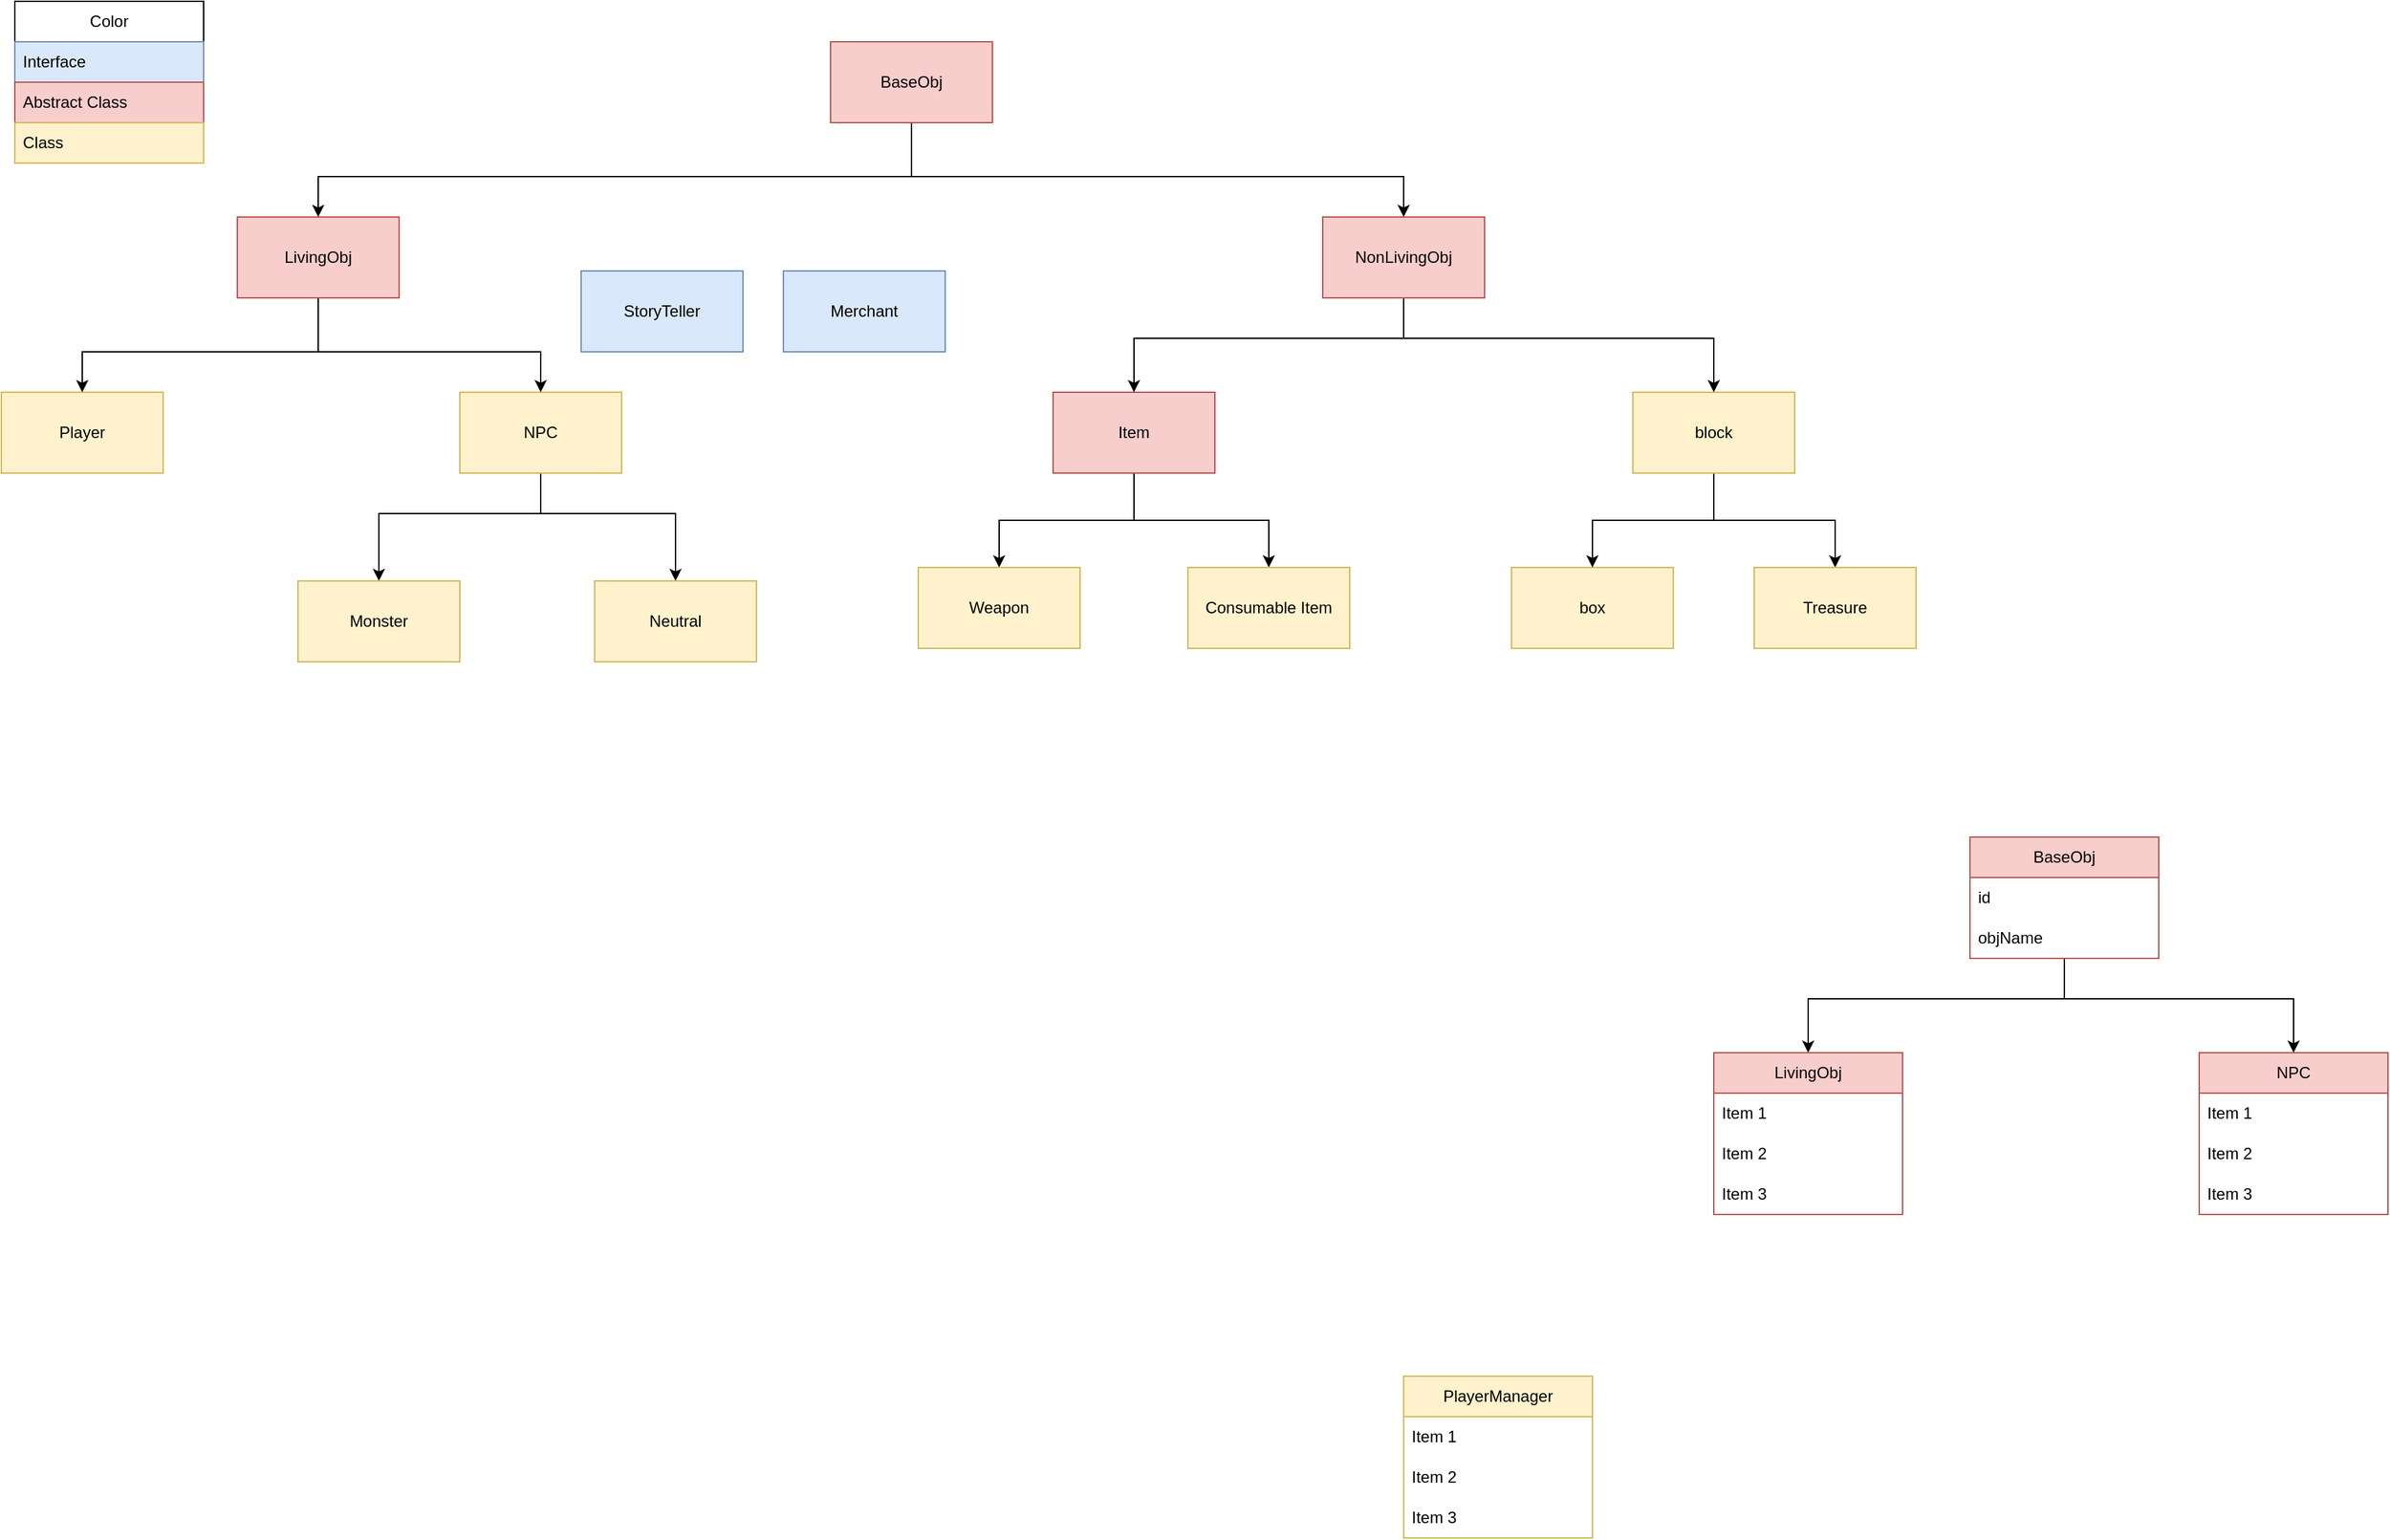 <mxfile version="25.0.2">
  <diagram name="Page-1" id="DDLZ6jrAf0ivfyf_pAfU">
    <mxGraphModel dx="2935" dy="1840" grid="1" gridSize="10" guides="1" tooltips="1" connect="1" arrows="1" fold="1" page="1" pageScale="1" pageWidth="850" pageHeight="1100" math="0" shadow="0">
      <root>
        <mxCell id="0" />
        <mxCell id="1" parent="0" />
        <mxCell id="SOv-WeR4spH_BK_9IkAW-13" style="edgeStyle=orthogonalEdgeStyle;rounded=0;orthogonalLoop=1;jettySize=auto;html=1;entryX=0.5;entryY=0;entryDx=0;entryDy=0;" edge="1" parent="1" source="SOv-WeR4spH_BK_9IkAW-1" target="SOv-WeR4spH_BK_9IkAW-5">
          <mxGeometry relative="1" as="geometry">
            <Array as="points">
              <mxPoint x="370" y="240" />
              <mxPoint x="180" y="240" />
            </Array>
          </mxGeometry>
        </mxCell>
        <mxCell id="SOv-WeR4spH_BK_9IkAW-14" style="edgeStyle=orthogonalEdgeStyle;rounded=0;orthogonalLoop=1;jettySize=auto;html=1;entryX=0.5;entryY=0;entryDx=0;entryDy=0;" edge="1" parent="1" source="SOv-WeR4spH_BK_9IkAW-1" target="SOv-WeR4spH_BK_9IkAW-9">
          <mxGeometry relative="1" as="geometry">
            <Array as="points">
              <mxPoint x="370" y="240" />
              <mxPoint x="540" y="240" />
            </Array>
          </mxGeometry>
        </mxCell>
        <mxCell id="SOv-WeR4spH_BK_9IkAW-1" value="BaseObj" style="swimlane;fontStyle=0;childLayout=stackLayout;horizontal=1;startSize=30;horizontalStack=0;resizeParent=1;resizeParentMax=0;resizeLast=0;collapsible=1;marginBottom=0;whiteSpace=wrap;html=1;fillColor=#f8cecc;strokeColor=#b85450;" vertex="1" parent="1">
          <mxGeometry x="300" y="120" width="140" height="90" as="geometry" />
        </mxCell>
        <mxCell id="SOv-WeR4spH_BK_9IkAW-2" value="id" style="text;strokeColor=none;fillColor=none;align=left;verticalAlign=middle;spacingLeft=4;spacingRight=4;overflow=hidden;points=[[0,0.5],[1,0.5]];portConstraint=eastwest;rotatable=0;whiteSpace=wrap;html=1;" vertex="1" parent="SOv-WeR4spH_BK_9IkAW-1">
          <mxGeometry y="30" width="140" height="30" as="geometry" />
        </mxCell>
        <mxCell id="SOv-WeR4spH_BK_9IkAW-3" value="objName" style="text;strokeColor=none;fillColor=none;align=left;verticalAlign=middle;spacingLeft=4;spacingRight=4;overflow=hidden;points=[[0,0.5],[1,0.5]];portConstraint=eastwest;rotatable=0;whiteSpace=wrap;html=1;" vertex="1" parent="SOv-WeR4spH_BK_9IkAW-1">
          <mxGeometry y="60" width="140" height="30" as="geometry" />
        </mxCell>
        <mxCell id="SOv-WeR4spH_BK_9IkAW-5" value="LivingObj" style="swimlane;fontStyle=0;childLayout=stackLayout;horizontal=1;startSize=30;horizontalStack=0;resizeParent=1;resizeParentMax=0;resizeLast=0;collapsible=1;marginBottom=0;whiteSpace=wrap;html=1;fillColor=#f8cecc;strokeColor=#b85450;" vertex="1" parent="1">
          <mxGeometry x="110" y="280" width="140" height="120" as="geometry" />
        </mxCell>
        <mxCell id="SOv-WeR4spH_BK_9IkAW-6" value="Item 1" style="text;strokeColor=none;fillColor=none;align=left;verticalAlign=middle;spacingLeft=4;spacingRight=4;overflow=hidden;points=[[0,0.5],[1,0.5]];portConstraint=eastwest;rotatable=0;whiteSpace=wrap;html=1;" vertex="1" parent="SOv-WeR4spH_BK_9IkAW-5">
          <mxGeometry y="30" width="140" height="30" as="geometry" />
        </mxCell>
        <mxCell id="SOv-WeR4spH_BK_9IkAW-7" value="Item 2" style="text;strokeColor=none;fillColor=none;align=left;verticalAlign=middle;spacingLeft=4;spacingRight=4;overflow=hidden;points=[[0,0.5],[1,0.5]];portConstraint=eastwest;rotatable=0;whiteSpace=wrap;html=1;" vertex="1" parent="SOv-WeR4spH_BK_9IkAW-5">
          <mxGeometry y="60" width="140" height="30" as="geometry" />
        </mxCell>
        <mxCell id="SOv-WeR4spH_BK_9IkAW-8" value="Item 3" style="text;strokeColor=none;fillColor=none;align=left;verticalAlign=middle;spacingLeft=4;spacingRight=4;overflow=hidden;points=[[0,0.5],[1,0.5]];portConstraint=eastwest;rotatable=0;whiteSpace=wrap;html=1;" vertex="1" parent="SOv-WeR4spH_BK_9IkAW-5">
          <mxGeometry y="90" width="140" height="30" as="geometry" />
        </mxCell>
        <mxCell id="SOv-WeR4spH_BK_9IkAW-9" value="NPC" style="swimlane;fontStyle=0;childLayout=stackLayout;horizontal=1;startSize=30;horizontalStack=0;resizeParent=1;resizeParentMax=0;resizeLast=0;collapsible=1;marginBottom=0;whiteSpace=wrap;html=1;fillColor=#f8cecc;strokeColor=#b85450;" vertex="1" parent="1">
          <mxGeometry x="470" y="280" width="140" height="120" as="geometry" />
        </mxCell>
        <mxCell id="SOv-WeR4spH_BK_9IkAW-10" value="Item 1" style="text;strokeColor=none;fillColor=none;align=left;verticalAlign=middle;spacingLeft=4;spacingRight=4;overflow=hidden;points=[[0,0.5],[1,0.5]];portConstraint=eastwest;rotatable=0;whiteSpace=wrap;html=1;" vertex="1" parent="SOv-WeR4spH_BK_9IkAW-9">
          <mxGeometry y="30" width="140" height="30" as="geometry" />
        </mxCell>
        <mxCell id="SOv-WeR4spH_BK_9IkAW-11" value="Item 2" style="text;strokeColor=none;fillColor=none;align=left;verticalAlign=middle;spacingLeft=4;spacingRight=4;overflow=hidden;points=[[0,0.5],[1,0.5]];portConstraint=eastwest;rotatable=0;whiteSpace=wrap;html=1;" vertex="1" parent="SOv-WeR4spH_BK_9IkAW-9">
          <mxGeometry y="60" width="140" height="30" as="geometry" />
        </mxCell>
        <mxCell id="SOv-WeR4spH_BK_9IkAW-12" value="Item 3" style="text;strokeColor=none;fillColor=none;align=left;verticalAlign=middle;spacingLeft=4;spacingRight=4;overflow=hidden;points=[[0,0.5],[1,0.5]];portConstraint=eastwest;rotatable=0;whiteSpace=wrap;html=1;" vertex="1" parent="SOv-WeR4spH_BK_9IkAW-9">
          <mxGeometry y="90" width="140" height="30" as="geometry" />
        </mxCell>
        <mxCell id="SOv-WeR4spH_BK_9IkAW-15" value="PlayerManager" style="swimlane;fontStyle=0;childLayout=stackLayout;horizontal=1;startSize=30;horizontalStack=0;resizeParent=1;resizeParentMax=0;resizeLast=0;collapsible=1;marginBottom=0;whiteSpace=wrap;html=1;fillColor=#fff2cc;strokeColor=#d6b656;" vertex="1" parent="1">
          <mxGeometry x="-120" y="520" width="140" height="120" as="geometry" />
        </mxCell>
        <mxCell id="SOv-WeR4spH_BK_9IkAW-16" value="Item 1" style="text;strokeColor=none;fillColor=none;align=left;verticalAlign=middle;spacingLeft=4;spacingRight=4;overflow=hidden;points=[[0,0.5],[1,0.5]];portConstraint=eastwest;rotatable=0;whiteSpace=wrap;html=1;" vertex="1" parent="SOv-WeR4spH_BK_9IkAW-15">
          <mxGeometry y="30" width="140" height="30" as="geometry" />
        </mxCell>
        <mxCell id="SOv-WeR4spH_BK_9IkAW-17" value="Item 2" style="text;strokeColor=none;fillColor=none;align=left;verticalAlign=middle;spacingLeft=4;spacingRight=4;overflow=hidden;points=[[0,0.5],[1,0.5]];portConstraint=eastwest;rotatable=0;whiteSpace=wrap;html=1;" vertex="1" parent="SOv-WeR4spH_BK_9IkAW-15">
          <mxGeometry y="60" width="140" height="30" as="geometry" />
        </mxCell>
        <mxCell id="SOv-WeR4spH_BK_9IkAW-18" value="Item 3" style="text;strokeColor=none;fillColor=none;align=left;verticalAlign=middle;spacingLeft=4;spacingRight=4;overflow=hidden;points=[[0,0.5],[1,0.5]];portConstraint=eastwest;rotatable=0;whiteSpace=wrap;html=1;" vertex="1" parent="SOv-WeR4spH_BK_9IkAW-15">
          <mxGeometry y="90" width="140" height="30" as="geometry" />
        </mxCell>
        <mxCell id="SOv-WeR4spH_BK_9IkAW-19" value="Player" style="rounded=0;whiteSpace=wrap;html=1;fillColor=#fff2cc;strokeColor=#d6b656;" vertex="1" parent="1">
          <mxGeometry x="-1160" y="-210" width="120" height="60" as="geometry" />
        </mxCell>
        <mxCell id="SOv-WeR4spH_BK_9IkAW-46" style="edgeStyle=orthogonalEdgeStyle;rounded=0;orthogonalLoop=1;jettySize=auto;html=1;entryX=0.5;entryY=0;entryDx=0;entryDy=0;" edge="1" parent="1" source="SOv-WeR4spH_BK_9IkAW-20" target="SOv-WeR4spH_BK_9IkAW-41">
          <mxGeometry relative="1" as="geometry">
            <Array as="points">
              <mxPoint x="-760" y="-120" />
              <mxPoint x="-880" y="-120" />
            </Array>
          </mxGeometry>
        </mxCell>
        <mxCell id="SOv-WeR4spH_BK_9IkAW-47" style="edgeStyle=orthogonalEdgeStyle;rounded=0;orthogonalLoop=1;jettySize=auto;html=1;entryX=0.5;entryY=0;entryDx=0;entryDy=0;" edge="1" parent="1" source="SOv-WeR4spH_BK_9IkAW-20" target="SOv-WeR4spH_BK_9IkAW-42">
          <mxGeometry relative="1" as="geometry">
            <Array as="points">
              <mxPoint x="-760" y="-120" />
              <mxPoint x="-660" y="-120" />
            </Array>
          </mxGeometry>
        </mxCell>
        <mxCell id="SOv-WeR4spH_BK_9IkAW-20" value="NPC" style="rounded=0;whiteSpace=wrap;html=1;fillColor=#fff2cc;strokeColor=#d6b656;" vertex="1" parent="1">
          <mxGeometry x="-820" y="-210" width="120" height="60" as="geometry" />
        </mxCell>
        <mxCell id="SOv-WeR4spH_BK_9IkAW-21" value="box" style="rounded=0;whiteSpace=wrap;html=1;fillColor=#fff2cc;strokeColor=#d6b656;" vertex="1" parent="1">
          <mxGeometry x="-40" y="-80" width="120" height="60" as="geometry" />
        </mxCell>
        <mxCell id="SOv-WeR4spH_BK_9IkAW-25" style="edgeStyle=orthogonalEdgeStyle;rounded=0;orthogonalLoop=1;jettySize=auto;html=1;entryX=0.5;entryY=0;entryDx=0;entryDy=0;" edge="1" parent="1" source="SOv-WeR4spH_BK_9IkAW-22" target="SOv-WeR4spH_BK_9IkAW-23">
          <mxGeometry relative="1" as="geometry" />
        </mxCell>
        <mxCell id="SOv-WeR4spH_BK_9IkAW-26" style="edgeStyle=orthogonalEdgeStyle;rounded=0;orthogonalLoop=1;jettySize=auto;html=1;entryX=0.5;entryY=0;entryDx=0;entryDy=0;" edge="1" parent="1" source="SOv-WeR4spH_BK_9IkAW-22" target="SOv-WeR4spH_BK_9IkAW-24">
          <mxGeometry relative="1" as="geometry" />
        </mxCell>
        <mxCell id="SOv-WeR4spH_BK_9IkAW-22" value="Item" style="rounded=0;whiteSpace=wrap;html=1;fillColor=#f8cecc;strokeColor=#b85450;" vertex="1" parent="1">
          <mxGeometry x="-380" y="-210" width="120" height="60" as="geometry" />
        </mxCell>
        <mxCell id="SOv-WeR4spH_BK_9IkAW-23" value="Weapon" style="rounded=0;whiteSpace=wrap;html=1;fillColor=#fff2cc;strokeColor=#d6b656;" vertex="1" parent="1">
          <mxGeometry x="-480" y="-80" width="120" height="60" as="geometry" />
        </mxCell>
        <mxCell id="SOv-WeR4spH_BK_9IkAW-24" value="Consumable Item" style="rounded=0;whiteSpace=wrap;html=1;fillColor=#fff2cc;strokeColor=#d6b656;" vertex="1" parent="1">
          <mxGeometry x="-280" y="-80" width="120" height="60" as="geometry" />
        </mxCell>
        <mxCell id="SOv-WeR4spH_BK_9IkAW-39" style="edgeStyle=orthogonalEdgeStyle;rounded=0;orthogonalLoop=1;jettySize=auto;html=1;entryX=0.5;entryY=0;entryDx=0;entryDy=0;" edge="1" parent="1" source="SOv-WeR4spH_BK_9IkAW-27" target="SOv-WeR4spH_BK_9IkAW-21">
          <mxGeometry relative="1" as="geometry" />
        </mxCell>
        <mxCell id="SOv-WeR4spH_BK_9IkAW-40" style="edgeStyle=orthogonalEdgeStyle;rounded=0;orthogonalLoop=1;jettySize=auto;html=1;entryX=0.5;entryY=0;entryDx=0;entryDy=0;" edge="1" parent="1" source="SOv-WeR4spH_BK_9IkAW-27" target="SOv-WeR4spH_BK_9IkAW-28">
          <mxGeometry relative="1" as="geometry" />
        </mxCell>
        <mxCell id="SOv-WeR4spH_BK_9IkAW-27" value="block" style="rounded=0;whiteSpace=wrap;html=1;fillColor=#fff2cc;strokeColor=#d6b656;" vertex="1" parent="1">
          <mxGeometry x="50" y="-210" width="120" height="60" as="geometry" />
        </mxCell>
        <mxCell id="SOv-WeR4spH_BK_9IkAW-28" value="Treasure" style="rounded=0;whiteSpace=wrap;html=1;fillColor=#fff2cc;strokeColor=#d6b656;" vertex="1" parent="1">
          <mxGeometry x="140" y="-80" width="120" height="60" as="geometry" />
        </mxCell>
        <mxCell id="SOv-WeR4spH_BK_9IkAW-34" style="edgeStyle=orthogonalEdgeStyle;rounded=0;orthogonalLoop=1;jettySize=auto;html=1;entryX=0.5;entryY=0;entryDx=0;entryDy=0;" edge="1" parent="1" source="SOv-WeR4spH_BK_9IkAW-29" target="SOv-WeR4spH_BK_9IkAW-30">
          <mxGeometry relative="1" as="geometry">
            <Array as="points">
              <mxPoint x="-485" y="-370" />
              <mxPoint x="-925" y="-370" />
            </Array>
          </mxGeometry>
        </mxCell>
        <mxCell id="SOv-WeR4spH_BK_9IkAW-35" style="edgeStyle=orthogonalEdgeStyle;rounded=0;orthogonalLoop=1;jettySize=auto;html=1;entryX=0.5;entryY=0;entryDx=0;entryDy=0;" edge="1" parent="1" source="SOv-WeR4spH_BK_9IkAW-29" target="SOv-WeR4spH_BK_9IkAW-31">
          <mxGeometry relative="1" as="geometry">
            <Array as="points">
              <mxPoint x="-485" y="-370" />
              <mxPoint x="-120" y="-370" />
            </Array>
          </mxGeometry>
        </mxCell>
        <mxCell id="SOv-WeR4spH_BK_9IkAW-29" value="BaseObj" style="rounded=0;whiteSpace=wrap;html=1;fillColor=#f8cecc;strokeColor=#b85450;" vertex="1" parent="1">
          <mxGeometry x="-545" y="-470" width="120" height="60" as="geometry" />
        </mxCell>
        <mxCell id="SOv-WeR4spH_BK_9IkAW-32" style="edgeStyle=orthogonalEdgeStyle;rounded=0;orthogonalLoop=1;jettySize=auto;html=1;entryX=0.5;entryY=0;entryDx=0;entryDy=0;" edge="1" parent="1" source="SOv-WeR4spH_BK_9IkAW-30" target="SOv-WeR4spH_BK_9IkAW-19">
          <mxGeometry relative="1" as="geometry">
            <Array as="points">
              <mxPoint x="-925" y="-240" />
              <mxPoint x="-1100" y="-240" />
            </Array>
          </mxGeometry>
        </mxCell>
        <mxCell id="SOv-WeR4spH_BK_9IkAW-33" style="edgeStyle=orthogonalEdgeStyle;rounded=0;orthogonalLoop=1;jettySize=auto;html=1;entryX=0.5;entryY=0;entryDx=0;entryDy=0;" edge="1" parent="1" source="SOv-WeR4spH_BK_9IkAW-30" target="SOv-WeR4spH_BK_9IkAW-20">
          <mxGeometry relative="1" as="geometry">
            <Array as="points">
              <mxPoint x="-925" y="-240" />
              <mxPoint x="-760" y="-240" />
            </Array>
          </mxGeometry>
        </mxCell>
        <mxCell id="SOv-WeR4spH_BK_9IkAW-30" value="LivingObj" style="rounded=0;whiteSpace=wrap;html=1;fillColor=#f8cecc;strokeColor=#b85450;" vertex="1" parent="1">
          <mxGeometry x="-985" y="-340" width="120" height="60" as="geometry" />
        </mxCell>
        <mxCell id="SOv-WeR4spH_BK_9IkAW-37" style="edgeStyle=orthogonalEdgeStyle;rounded=0;orthogonalLoop=1;jettySize=auto;html=1;entryX=0.5;entryY=0;entryDx=0;entryDy=0;" edge="1" parent="1" source="SOv-WeR4spH_BK_9IkAW-31" target="SOv-WeR4spH_BK_9IkAW-22">
          <mxGeometry relative="1" as="geometry">
            <Array as="points">
              <mxPoint x="-120" y="-250" />
              <mxPoint x="-320" y="-250" />
            </Array>
          </mxGeometry>
        </mxCell>
        <mxCell id="SOv-WeR4spH_BK_9IkAW-38" style="edgeStyle=orthogonalEdgeStyle;rounded=0;orthogonalLoop=1;jettySize=auto;html=1;entryX=0.5;entryY=0;entryDx=0;entryDy=0;" edge="1" parent="1" source="SOv-WeR4spH_BK_9IkAW-31" target="SOv-WeR4spH_BK_9IkAW-27">
          <mxGeometry relative="1" as="geometry">
            <Array as="points">
              <mxPoint x="-120" y="-250" />
              <mxPoint x="110" y="-250" />
            </Array>
          </mxGeometry>
        </mxCell>
        <mxCell id="SOv-WeR4spH_BK_9IkAW-31" value="NonLivingObj" style="rounded=0;whiteSpace=wrap;html=1;fillColor=#f8cecc;strokeColor=#b85450;" vertex="1" parent="1">
          <mxGeometry x="-180" y="-340" width="120" height="60" as="geometry" />
        </mxCell>
        <mxCell id="SOv-WeR4spH_BK_9IkAW-41" value="Monster" style="rounded=0;whiteSpace=wrap;html=1;fillColor=#fff2cc;strokeColor=#d6b656;" vertex="1" parent="1">
          <mxGeometry x="-940" y="-70" width="120" height="60" as="geometry" />
        </mxCell>
        <mxCell id="SOv-WeR4spH_BK_9IkAW-42" value="Neutral" style="rounded=0;whiteSpace=wrap;html=1;fillColor=#fff2cc;strokeColor=#d6b656;" vertex="1" parent="1">
          <mxGeometry x="-720" y="-70" width="120" height="60" as="geometry" />
        </mxCell>
        <mxCell id="SOv-WeR4spH_BK_9IkAW-43" value="StoryTeller" style="rounded=0;whiteSpace=wrap;html=1;fillColor=#dae8fc;strokeColor=#6c8ebf;" vertex="1" parent="1">
          <mxGeometry x="-730" y="-300" width="120" height="60" as="geometry" />
        </mxCell>
        <mxCell id="SOv-WeR4spH_BK_9IkAW-45" value="Merchant" style="rounded=0;whiteSpace=wrap;html=1;fillColor=#dae8fc;strokeColor=#6c8ebf;" vertex="1" parent="1">
          <mxGeometry x="-580" y="-300" width="120" height="60" as="geometry" />
        </mxCell>
        <mxCell id="SOv-WeR4spH_BK_9IkAW-48" value="Color" style="swimlane;fontStyle=0;childLayout=stackLayout;horizontal=1;startSize=30;horizontalStack=0;resizeParent=1;resizeParentMax=0;resizeLast=0;collapsible=1;marginBottom=0;whiteSpace=wrap;html=1;" vertex="1" parent="1">
          <mxGeometry x="-1150" y="-500" width="140" height="120" as="geometry" />
        </mxCell>
        <mxCell id="SOv-WeR4spH_BK_9IkAW-49" value="Interface" style="text;strokeColor=#6c8ebf;fillColor=#dae8fc;align=left;verticalAlign=middle;spacingLeft=4;spacingRight=4;overflow=hidden;points=[[0,0.5],[1,0.5]];portConstraint=eastwest;rotatable=0;whiteSpace=wrap;html=1;" vertex="1" parent="SOv-WeR4spH_BK_9IkAW-48">
          <mxGeometry y="30" width="140" height="30" as="geometry" />
        </mxCell>
        <mxCell id="SOv-WeR4spH_BK_9IkAW-50" value="Abstract Class" style="text;strokeColor=#b85450;fillColor=#f8cecc;align=left;verticalAlign=middle;spacingLeft=4;spacingRight=4;overflow=hidden;points=[[0,0.5],[1,0.5]];portConstraint=eastwest;rotatable=0;whiteSpace=wrap;html=1;" vertex="1" parent="SOv-WeR4spH_BK_9IkAW-48">
          <mxGeometry y="60" width="140" height="30" as="geometry" />
        </mxCell>
        <mxCell id="SOv-WeR4spH_BK_9IkAW-51" value="Class" style="text;strokeColor=#d6b656;fillColor=#fff2cc;align=left;verticalAlign=middle;spacingLeft=4;spacingRight=4;overflow=hidden;points=[[0,0.5],[1,0.5]];portConstraint=eastwest;rotatable=0;whiteSpace=wrap;html=1;" vertex="1" parent="SOv-WeR4spH_BK_9IkAW-48">
          <mxGeometry y="90" width="140" height="30" as="geometry" />
        </mxCell>
      </root>
    </mxGraphModel>
  </diagram>
</mxfile>
